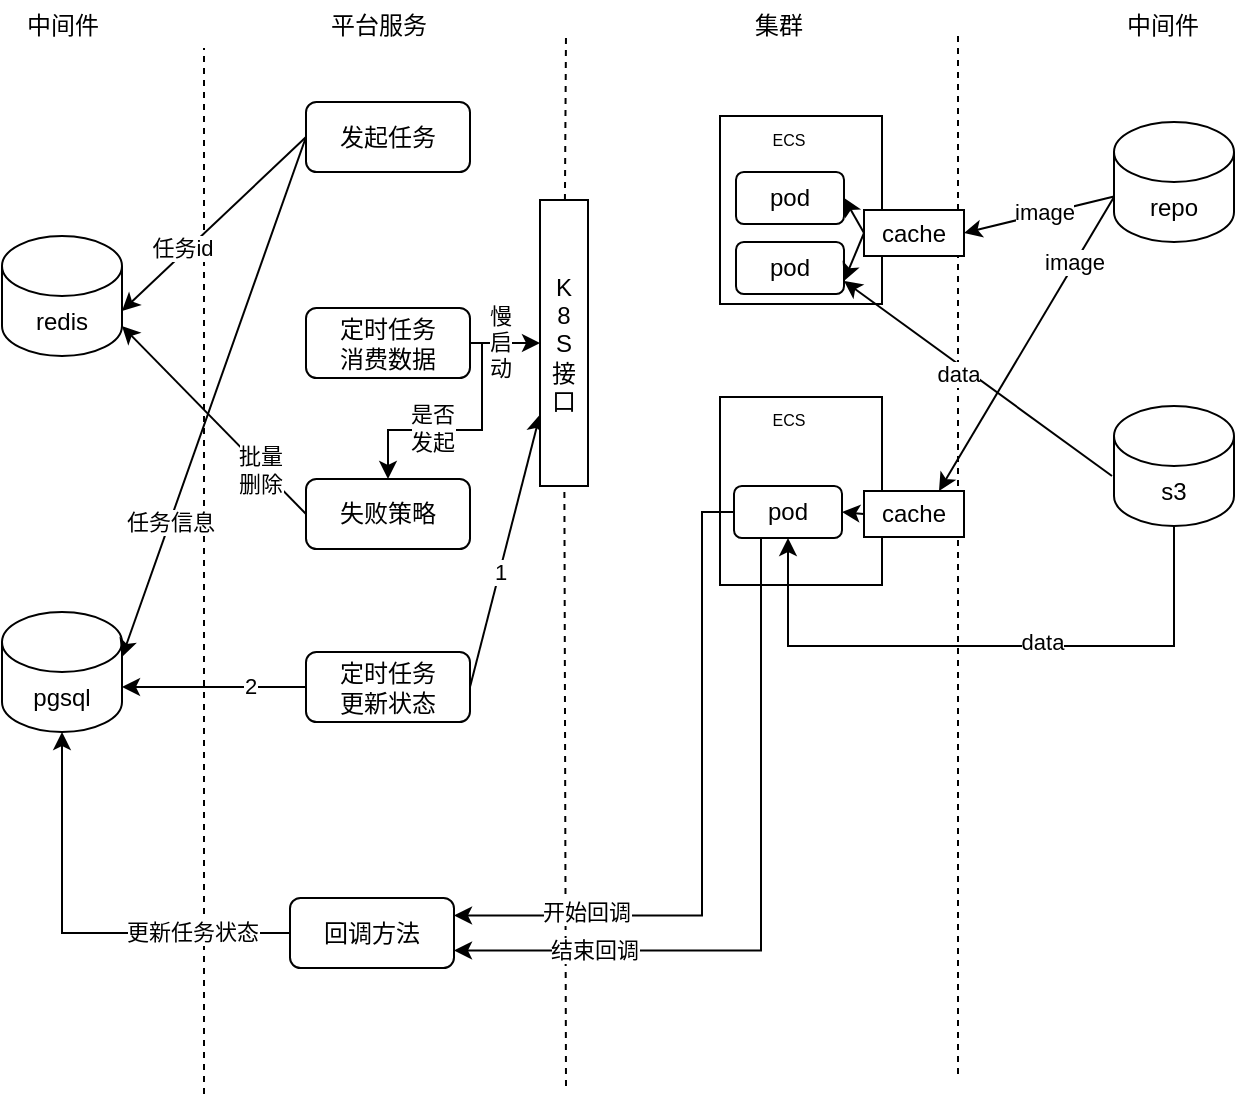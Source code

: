 <mxfile version="24.7.16">
  <diagram name="第 1 页" id="uTWK3UI2qiWhKI4fjHLp">
    <mxGraphModel dx="1912" dy="831" grid="0" gridSize="10" guides="1" tooltips="1" connect="1" arrows="1" fold="1" page="0" pageScale="1" pageWidth="827" pageHeight="1169" math="0" shadow="0">
      <root>
        <mxCell id="0" />
        <mxCell id="1" parent="0" />
        <mxCell id="VyhmnqB3cHVvN08Xzc9Z-34" value="" style="rounded=0;whiteSpace=wrap;html=1;" vertex="1" parent="1">
          <mxGeometry x="151" y="254.5" width="81" height="94" as="geometry" />
        </mxCell>
        <mxCell id="VyhmnqB3cHVvN08Xzc9Z-1" value="redis" style="shape=cylinder3;whiteSpace=wrap;html=1;boundedLbl=1;backgroundOutline=1;size=15;" vertex="1" parent="1">
          <mxGeometry x="-208" y="174" width="60" height="60" as="geometry" />
        </mxCell>
        <mxCell id="VyhmnqB3cHVvN08Xzc9Z-3" value="" style="endArrow=none;dashed=1;html=1;rounded=0;" edge="1" parent="1">
          <mxGeometry width="50" height="50" relative="1" as="geometry">
            <mxPoint x="-107" y="603" as="sourcePoint" />
            <mxPoint x="-107" y="80" as="targetPoint" />
          </mxGeometry>
        </mxCell>
        <mxCell id="VyhmnqB3cHVvN08Xzc9Z-4" value="" style="endArrow=none;dashed=1;html=1;rounded=0;" edge="1" parent="1" source="VyhmnqB3cHVvN08Xzc9Z-18">
          <mxGeometry width="50" height="50" relative="1" as="geometry">
            <mxPoint x="74" y="517" as="sourcePoint" />
            <mxPoint x="74" y="73" as="targetPoint" />
          </mxGeometry>
        </mxCell>
        <mxCell id="VyhmnqB3cHVvN08Xzc9Z-5" value="" style="endArrow=none;dashed=1;html=1;rounded=0;" edge="1" parent="1">
          <mxGeometry width="50" height="50" relative="1" as="geometry">
            <mxPoint x="270" y="593" as="sourcePoint" />
            <mxPoint x="270" y="73" as="targetPoint" />
          </mxGeometry>
        </mxCell>
        <mxCell id="VyhmnqB3cHVvN08Xzc9Z-6" value="中间件" style="text;html=1;align=center;verticalAlign=middle;resizable=0;points=[];autosize=1;strokeColor=none;fillColor=none;" vertex="1" parent="1">
          <mxGeometry x="-205" y="56" width="54" height="26" as="geometry" />
        </mxCell>
        <mxCell id="VyhmnqB3cHVvN08Xzc9Z-7" value="平台服务" style="text;html=1;align=center;verticalAlign=middle;resizable=0;points=[];autosize=1;strokeColor=none;fillColor=none;" vertex="1" parent="1">
          <mxGeometry x="-53" y="56" width="66" height="26" as="geometry" />
        </mxCell>
        <mxCell id="VyhmnqB3cHVvN08Xzc9Z-8" value="集群" style="text;html=1;align=center;verticalAlign=middle;resizable=0;points=[];autosize=1;strokeColor=none;fillColor=none;" vertex="1" parent="1">
          <mxGeometry x="159" y="56" width="42" height="26" as="geometry" />
        </mxCell>
        <mxCell id="VyhmnqB3cHVvN08Xzc9Z-9" value="中间件" style="text;html=1;align=center;verticalAlign=middle;resizable=0;points=[];autosize=1;strokeColor=none;fillColor=none;" vertex="1" parent="1">
          <mxGeometry x="345" y="56" width="54" height="26" as="geometry" />
        </mxCell>
        <mxCell id="VyhmnqB3cHVvN08Xzc9Z-10" value="发起任务" style="rounded=1;whiteSpace=wrap;html=1;" vertex="1" parent="1">
          <mxGeometry x="-56" y="107" width="82" height="35" as="geometry" />
        </mxCell>
        <mxCell id="VyhmnqB3cHVvN08Xzc9Z-11" value="pgsql" style="shape=cylinder3;whiteSpace=wrap;html=1;boundedLbl=1;backgroundOutline=1;size=15;" vertex="1" parent="1">
          <mxGeometry x="-208" y="362" width="60" height="60" as="geometry" />
        </mxCell>
        <mxCell id="VyhmnqB3cHVvN08Xzc9Z-55" style="edgeStyle=orthogonalEdgeStyle;rounded=0;orthogonalLoop=1;jettySize=auto;html=1;entryX=0;entryY=0.5;entryDx=0;entryDy=0;" edge="1" parent="1" source="VyhmnqB3cHVvN08Xzc9Z-12" target="VyhmnqB3cHVvN08Xzc9Z-18">
          <mxGeometry relative="1" as="geometry" />
        </mxCell>
        <mxCell id="VyhmnqB3cHVvN08Xzc9Z-56" value="慢&lt;div&gt;启&lt;/div&gt;&lt;div&gt;动&lt;/div&gt;" style="edgeLabel;html=1;align=center;verticalAlign=middle;resizable=0;points=[];" vertex="1" connectable="0" parent="VyhmnqB3cHVvN08Xzc9Z-55">
          <mxGeometry x="0.111" y="1" relative="1" as="geometry">
            <mxPoint as="offset" />
          </mxGeometry>
        </mxCell>
        <mxCell id="VyhmnqB3cHVvN08Xzc9Z-64" style="edgeStyle=orthogonalEdgeStyle;rounded=0;orthogonalLoop=1;jettySize=auto;html=1;" edge="1" parent="1" target="VyhmnqB3cHVvN08Xzc9Z-45">
          <mxGeometry relative="1" as="geometry">
            <mxPoint x="32" y="228" as="sourcePoint" />
            <Array as="points">
              <mxPoint x="32" y="271" />
              <mxPoint x="-15" y="271" />
            </Array>
          </mxGeometry>
        </mxCell>
        <mxCell id="VyhmnqB3cHVvN08Xzc9Z-65" value="是否&lt;div&gt;发起&lt;/div&gt;" style="edgeLabel;html=1;align=center;verticalAlign=middle;resizable=0;points=[];" vertex="1" connectable="0" parent="VyhmnqB3cHVvN08Xzc9Z-64">
          <mxGeometry x="0.31" y="2" relative="1" as="geometry">
            <mxPoint x="7" y="-3" as="offset" />
          </mxGeometry>
        </mxCell>
        <mxCell id="VyhmnqB3cHVvN08Xzc9Z-12" value="定时任务&lt;div&gt;消费数据&lt;/div&gt;" style="rounded=1;whiteSpace=wrap;html=1;" vertex="1" parent="1">
          <mxGeometry x="-56" y="210" width="82" height="35" as="geometry" />
        </mxCell>
        <mxCell id="VyhmnqB3cHVvN08Xzc9Z-57" style="rounded=0;orthogonalLoop=1;jettySize=auto;html=1;entryX=0;entryY=0.75;entryDx=0;entryDy=0;exitX=1;exitY=0.5;exitDx=0;exitDy=0;" edge="1" parent="1" source="VyhmnqB3cHVvN08Xzc9Z-13" target="VyhmnqB3cHVvN08Xzc9Z-18">
          <mxGeometry relative="1" as="geometry" />
        </mxCell>
        <mxCell id="VyhmnqB3cHVvN08Xzc9Z-58" value="1" style="edgeLabel;html=1;align=center;verticalAlign=middle;resizable=0;points=[];" vertex="1" connectable="0" parent="VyhmnqB3cHVvN08Xzc9Z-57">
          <mxGeometry x="-0.157" relative="1" as="geometry">
            <mxPoint as="offset" />
          </mxGeometry>
        </mxCell>
        <mxCell id="VyhmnqB3cHVvN08Xzc9Z-13" value="定时任务&lt;div&gt;更新状态&lt;/div&gt;" style="rounded=1;whiteSpace=wrap;html=1;" vertex="1" parent="1">
          <mxGeometry x="-56" y="382" width="82" height="35" as="geometry" />
        </mxCell>
        <mxCell id="VyhmnqB3cHVvN08Xzc9Z-14" style="rounded=0;orthogonalLoop=1;jettySize=auto;html=1;entryX=1;entryY=0;entryDx=0;entryDy=22.5;entryPerimeter=0;exitX=0;exitY=0.5;exitDx=0;exitDy=0;" edge="1" parent="1" source="VyhmnqB3cHVvN08Xzc9Z-10" target="VyhmnqB3cHVvN08Xzc9Z-11">
          <mxGeometry relative="1" as="geometry" />
        </mxCell>
        <mxCell id="VyhmnqB3cHVvN08Xzc9Z-17" value="任务信息" style="edgeLabel;html=1;align=center;verticalAlign=middle;resizable=0;points=[];" vertex="1" connectable="0" parent="VyhmnqB3cHVvN08Xzc9Z-14">
          <mxGeometry x="0.477" relative="1" as="geometry">
            <mxPoint as="offset" />
          </mxGeometry>
        </mxCell>
        <mxCell id="VyhmnqB3cHVvN08Xzc9Z-15" style="rounded=0;orthogonalLoop=1;jettySize=auto;html=1;entryX=1;entryY=0;entryDx=0;entryDy=37.5;entryPerimeter=0;exitX=0;exitY=0.5;exitDx=0;exitDy=0;" edge="1" parent="1" source="VyhmnqB3cHVvN08Xzc9Z-10" target="VyhmnqB3cHVvN08Xzc9Z-1">
          <mxGeometry relative="1" as="geometry" />
        </mxCell>
        <mxCell id="VyhmnqB3cHVvN08Xzc9Z-16" value="任务id" style="edgeLabel;html=1;align=center;verticalAlign=middle;resizable=0;points=[];" vertex="1" connectable="0" parent="VyhmnqB3cHVvN08Xzc9Z-15">
          <mxGeometry x="0.321" y="-3" relative="1" as="geometry">
            <mxPoint as="offset" />
          </mxGeometry>
        </mxCell>
        <mxCell id="VyhmnqB3cHVvN08Xzc9Z-19" value="" style="endArrow=none;dashed=1;html=1;rounded=0;" edge="1" parent="1" target="VyhmnqB3cHVvN08Xzc9Z-18">
          <mxGeometry width="50" height="50" relative="1" as="geometry">
            <mxPoint x="74" y="599" as="sourcePoint" />
            <mxPoint x="74" y="73" as="targetPoint" />
          </mxGeometry>
        </mxCell>
        <mxCell id="VyhmnqB3cHVvN08Xzc9Z-18" value="K&lt;div&gt;8&lt;/div&gt;&lt;div&gt;S&lt;/div&gt;&lt;div&gt;接口&lt;/div&gt;" style="rounded=0;whiteSpace=wrap;html=1;" vertex="1" parent="1">
          <mxGeometry x="61" y="156" width="24" height="143" as="geometry" />
        </mxCell>
        <mxCell id="VyhmnqB3cHVvN08Xzc9Z-20" value="" style="rounded=0;whiteSpace=wrap;html=1;" vertex="1" parent="1">
          <mxGeometry x="151" y="114" width="81" height="94" as="geometry" />
        </mxCell>
        <mxCell id="VyhmnqB3cHVvN08Xzc9Z-21" value="pod" style="rounded=1;whiteSpace=wrap;html=1;" vertex="1" parent="1">
          <mxGeometry x="159" y="142" width="54" height="26" as="geometry" />
        </mxCell>
        <mxCell id="VyhmnqB3cHVvN08Xzc9Z-22" value="pod" style="rounded=1;whiteSpace=wrap;html=1;" vertex="1" parent="1">
          <mxGeometry x="159" y="177" width="54" height="26" as="geometry" />
        </mxCell>
        <mxCell id="VyhmnqB3cHVvN08Xzc9Z-23" value="&lt;font style=&quot;font-size: 8px;&quot;&gt;ECS&lt;/font&gt;" style="text;html=1;align=center;verticalAlign=middle;resizable=0;points=[];autosize=1;strokeColor=none;fillColor=none;" vertex="1" parent="1">
          <mxGeometry x="168" y="111.5" width="34" height="26" as="geometry" />
        </mxCell>
        <mxCell id="VyhmnqB3cHVvN08Xzc9Z-25" style="rounded=0;orthogonalLoop=1;jettySize=auto;html=1;entryX=1;entryY=0.5;entryDx=0;entryDy=0;exitX=0;exitY=0.5;exitDx=0;exitDy=0;" edge="1" parent="1" source="VyhmnqB3cHVvN08Xzc9Z-24" target="VyhmnqB3cHVvN08Xzc9Z-21">
          <mxGeometry relative="1" as="geometry" />
        </mxCell>
        <mxCell id="VyhmnqB3cHVvN08Xzc9Z-26" style="rounded=0;orthogonalLoop=1;jettySize=auto;html=1;exitX=0;exitY=0.5;exitDx=0;exitDy=0;entryX=1;entryY=0.75;entryDx=0;entryDy=0;" edge="1" parent="1" source="VyhmnqB3cHVvN08Xzc9Z-24" target="VyhmnqB3cHVvN08Xzc9Z-22">
          <mxGeometry relative="1" as="geometry" />
        </mxCell>
        <mxCell id="VyhmnqB3cHVvN08Xzc9Z-24" value="cache" style="rounded=0;whiteSpace=wrap;html=1;" vertex="1" parent="1">
          <mxGeometry x="223" y="161" width="50" height="23" as="geometry" />
        </mxCell>
        <mxCell id="VyhmnqB3cHVvN08Xzc9Z-29" style="rounded=0;orthogonalLoop=1;jettySize=auto;html=1;entryX=1;entryY=0.5;entryDx=0;entryDy=0;" edge="1" parent="1" source="VyhmnqB3cHVvN08Xzc9Z-27" target="VyhmnqB3cHVvN08Xzc9Z-24">
          <mxGeometry relative="1" as="geometry" />
        </mxCell>
        <mxCell id="VyhmnqB3cHVvN08Xzc9Z-30" value="image" style="edgeLabel;html=1;align=center;verticalAlign=middle;resizable=0;points=[];" vertex="1" connectable="0" parent="VyhmnqB3cHVvN08Xzc9Z-29">
          <mxGeometry x="-0.049" y="-1" relative="1" as="geometry">
            <mxPoint as="offset" />
          </mxGeometry>
        </mxCell>
        <mxCell id="VyhmnqB3cHVvN08Xzc9Z-41" style="rounded=0;orthogonalLoop=1;jettySize=auto;html=1;entryX=0.75;entryY=0;entryDx=0;entryDy=0;exitX=0;exitY=0;exitDx=0;exitDy=37.5;exitPerimeter=0;" edge="1" parent="1" source="VyhmnqB3cHVvN08Xzc9Z-27" target="VyhmnqB3cHVvN08Xzc9Z-40">
          <mxGeometry relative="1" as="geometry" />
        </mxCell>
        <mxCell id="VyhmnqB3cHVvN08Xzc9Z-42" value="image" style="edgeLabel;html=1;align=center;verticalAlign=middle;resizable=0;points=[];" vertex="1" connectable="0" parent="VyhmnqB3cHVvN08Xzc9Z-41">
          <mxGeometry x="-0.547" y="-1" relative="1" as="geometry">
            <mxPoint as="offset" />
          </mxGeometry>
        </mxCell>
        <mxCell id="VyhmnqB3cHVvN08Xzc9Z-27" value="repo" style="shape=cylinder3;whiteSpace=wrap;html=1;boundedLbl=1;backgroundOutline=1;size=15;" vertex="1" parent="1">
          <mxGeometry x="348" y="117" width="60" height="60" as="geometry" />
        </mxCell>
        <mxCell id="VyhmnqB3cHVvN08Xzc9Z-31" style="rounded=0;orthogonalLoop=1;jettySize=auto;html=1;entryX=1;entryY=0.75;entryDx=0;entryDy=0;" edge="1" parent="1" target="VyhmnqB3cHVvN08Xzc9Z-22">
          <mxGeometry relative="1" as="geometry">
            <mxPoint x="347" y="294" as="sourcePoint" />
          </mxGeometry>
        </mxCell>
        <mxCell id="VyhmnqB3cHVvN08Xzc9Z-33" value="data" style="edgeLabel;html=1;align=center;verticalAlign=middle;resizable=0;points=[];" vertex="1" connectable="0" parent="VyhmnqB3cHVvN08Xzc9Z-31">
          <mxGeometry x="-0.4" y="-1" relative="1" as="geometry">
            <mxPoint x="-38" y="-21" as="offset" />
          </mxGeometry>
        </mxCell>
        <mxCell id="VyhmnqB3cHVvN08Xzc9Z-43" style="edgeStyle=orthogonalEdgeStyle;rounded=0;orthogonalLoop=1;jettySize=auto;html=1;entryX=0.5;entryY=1;entryDx=0;entryDy=0;" edge="1" parent="1" source="VyhmnqB3cHVvN08Xzc9Z-28" target="VyhmnqB3cHVvN08Xzc9Z-35">
          <mxGeometry relative="1" as="geometry">
            <Array as="points">
              <mxPoint x="378" y="379" />
              <mxPoint x="185" y="379" />
            </Array>
          </mxGeometry>
        </mxCell>
        <mxCell id="VyhmnqB3cHVvN08Xzc9Z-44" value="data" style="edgeLabel;html=1;align=center;verticalAlign=middle;resizable=0;points=[];" vertex="1" connectable="0" parent="VyhmnqB3cHVvN08Xzc9Z-43">
          <mxGeometry x="-0.179" y="-2" relative="1" as="geometry">
            <mxPoint as="offset" />
          </mxGeometry>
        </mxCell>
        <mxCell id="VyhmnqB3cHVvN08Xzc9Z-28" value="s3" style="shape=cylinder3;whiteSpace=wrap;html=1;boundedLbl=1;backgroundOutline=1;size=15;" vertex="1" parent="1">
          <mxGeometry x="348" y="259" width="60" height="60" as="geometry" />
        </mxCell>
        <mxCell id="VyhmnqB3cHVvN08Xzc9Z-47" style="edgeStyle=orthogonalEdgeStyle;rounded=0;orthogonalLoop=1;jettySize=auto;html=1;entryX=1;entryY=0.25;entryDx=0;entryDy=0;" edge="1" parent="1" source="VyhmnqB3cHVvN08Xzc9Z-35" target="VyhmnqB3cHVvN08Xzc9Z-46">
          <mxGeometry relative="1" as="geometry">
            <Array as="points">
              <mxPoint x="142" y="312" />
              <mxPoint x="142" y="514" />
            </Array>
          </mxGeometry>
        </mxCell>
        <mxCell id="VyhmnqB3cHVvN08Xzc9Z-51" value="开始回调" style="edgeLabel;html=1;align=center;verticalAlign=middle;resizable=0;points=[];" vertex="1" connectable="0" parent="VyhmnqB3cHVvN08Xzc9Z-47">
          <mxGeometry x="0.614" y="-2" relative="1" as="geometry">
            <mxPoint as="offset" />
          </mxGeometry>
        </mxCell>
        <mxCell id="VyhmnqB3cHVvN08Xzc9Z-50" style="edgeStyle=orthogonalEdgeStyle;rounded=0;orthogonalLoop=1;jettySize=auto;html=1;exitX=0.25;exitY=1;exitDx=0;exitDy=0;entryX=1;entryY=0.75;entryDx=0;entryDy=0;" edge="1" parent="1" source="VyhmnqB3cHVvN08Xzc9Z-35" target="VyhmnqB3cHVvN08Xzc9Z-46">
          <mxGeometry relative="1" as="geometry" />
        </mxCell>
        <mxCell id="VyhmnqB3cHVvN08Xzc9Z-52" value="结束回调" style="edgeLabel;html=1;align=center;verticalAlign=middle;resizable=0;points=[];" vertex="1" connectable="0" parent="VyhmnqB3cHVvN08Xzc9Z-50">
          <mxGeometry x="0.611" y="-1" relative="1" as="geometry">
            <mxPoint as="offset" />
          </mxGeometry>
        </mxCell>
        <mxCell id="VyhmnqB3cHVvN08Xzc9Z-35" value="pod" style="rounded=1;whiteSpace=wrap;html=1;" vertex="1" parent="1">
          <mxGeometry x="158" y="299" width="54" height="26" as="geometry" />
        </mxCell>
        <mxCell id="VyhmnqB3cHVvN08Xzc9Z-37" value="&lt;font style=&quot;font-size: 8px;&quot;&gt;ECS&lt;/font&gt;" style="text;html=1;align=center;verticalAlign=middle;resizable=0;points=[];autosize=1;strokeColor=none;fillColor=none;" vertex="1" parent="1">
          <mxGeometry x="168" y="252" width="34" height="26" as="geometry" />
        </mxCell>
        <mxCell id="VyhmnqB3cHVvN08Xzc9Z-38" style="rounded=0;orthogonalLoop=1;jettySize=auto;html=1;entryX=1;entryY=0.5;entryDx=0;entryDy=0;exitX=0;exitY=0.5;exitDx=0;exitDy=0;" edge="1" parent="1" source="VyhmnqB3cHVvN08Xzc9Z-40" target="VyhmnqB3cHVvN08Xzc9Z-35">
          <mxGeometry relative="1" as="geometry" />
        </mxCell>
        <mxCell id="VyhmnqB3cHVvN08Xzc9Z-40" value="cache" style="rounded=0;whiteSpace=wrap;html=1;" vertex="1" parent="1">
          <mxGeometry x="223" y="301.5" width="50" height="23" as="geometry" />
        </mxCell>
        <mxCell id="VyhmnqB3cHVvN08Xzc9Z-45" value="失败策略" style="rounded=1;whiteSpace=wrap;html=1;" vertex="1" parent="1">
          <mxGeometry x="-56" y="295.5" width="82" height="35" as="geometry" />
        </mxCell>
        <mxCell id="VyhmnqB3cHVvN08Xzc9Z-46" value="回调方法" style="rounded=1;whiteSpace=wrap;html=1;" vertex="1" parent="1">
          <mxGeometry x="-64" y="505" width="82" height="35" as="geometry" />
        </mxCell>
        <mxCell id="VyhmnqB3cHVvN08Xzc9Z-53" style="edgeStyle=orthogonalEdgeStyle;rounded=0;orthogonalLoop=1;jettySize=auto;html=1;entryX=0.5;entryY=1;entryDx=0;entryDy=0;entryPerimeter=0;" edge="1" parent="1" source="VyhmnqB3cHVvN08Xzc9Z-46" target="VyhmnqB3cHVvN08Xzc9Z-11">
          <mxGeometry relative="1" as="geometry" />
        </mxCell>
        <mxCell id="VyhmnqB3cHVvN08Xzc9Z-54" value="更新任务状态" style="edgeLabel;html=1;align=center;verticalAlign=middle;resizable=0;points=[];" vertex="1" connectable="0" parent="VyhmnqB3cHVvN08Xzc9Z-53">
          <mxGeometry x="-0.538" y="-1" relative="1" as="geometry">
            <mxPoint as="offset" />
          </mxGeometry>
        </mxCell>
        <mxCell id="VyhmnqB3cHVvN08Xzc9Z-59" style="edgeStyle=orthogonalEdgeStyle;rounded=0;orthogonalLoop=1;jettySize=auto;html=1;entryX=1;entryY=0;entryDx=0;entryDy=37.5;entryPerimeter=0;" edge="1" parent="1" source="VyhmnqB3cHVvN08Xzc9Z-13" target="VyhmnqB3cHVvN08Xzc9Z-11">
          <mxGeometry relative="1" as="geometry" />
        </mxCell>
        <mxCell id="VyhmnqB3cHVvN08Xzc9Z-60" value="2" style="edgeLabel;html=1;align=center;verticalAlign=middle;resizable=0;points=[];" vertex="1" connectable="0" parent="VyhmnqB3cHVvN08Xzc9Z-59">
          <mxGeometry x="-0.103" y="-2" relative="1" as="geometry">
            <mxPoint x="13" y="1" as="offset" />
          </mxGeometry>
        </mxCell>
        <mxCell id="VyhmnqB3cHVvN08Xzc9Z-68" style="rounded=0;orthogonalLoop=1;jettySize=auto;html=1;entryX=1;entryY=1;entryDx=0;entryDy=-15;entryPerimeter=0;exitX=0;exitY=0.5;exitDx=0;exitDy=0;" edge="1" parent="1" source="VyhmnqB3cHVvN08Xzc9Z-45" target="VyhmnqB3cHVvN08Xzc9Z-1">
          <mxGeometry relative="1" as="geometry" />
        </mxCell>
        <mxCell id="VyhmnqB3cHVvN08Xzc9Z-70" value="批量&lt;div&gt;删除&lt;/div&gt;" style="edgeLabel;html=1;align=center;verticalAlign=middle;resizable=0;points=[];" vertex="1" connectable="0" parent="VyhmnqB3cHVvN08Xzc9Z-68">
          <mxGeometry x="-0.512" y="1" relative="1" as="geometry">
            <mxPoint as="offset" />
          </mxGeometry>
        </mxCell>
      </root>
    </mxGraphModel>
  </diagram>
</mxfile>
